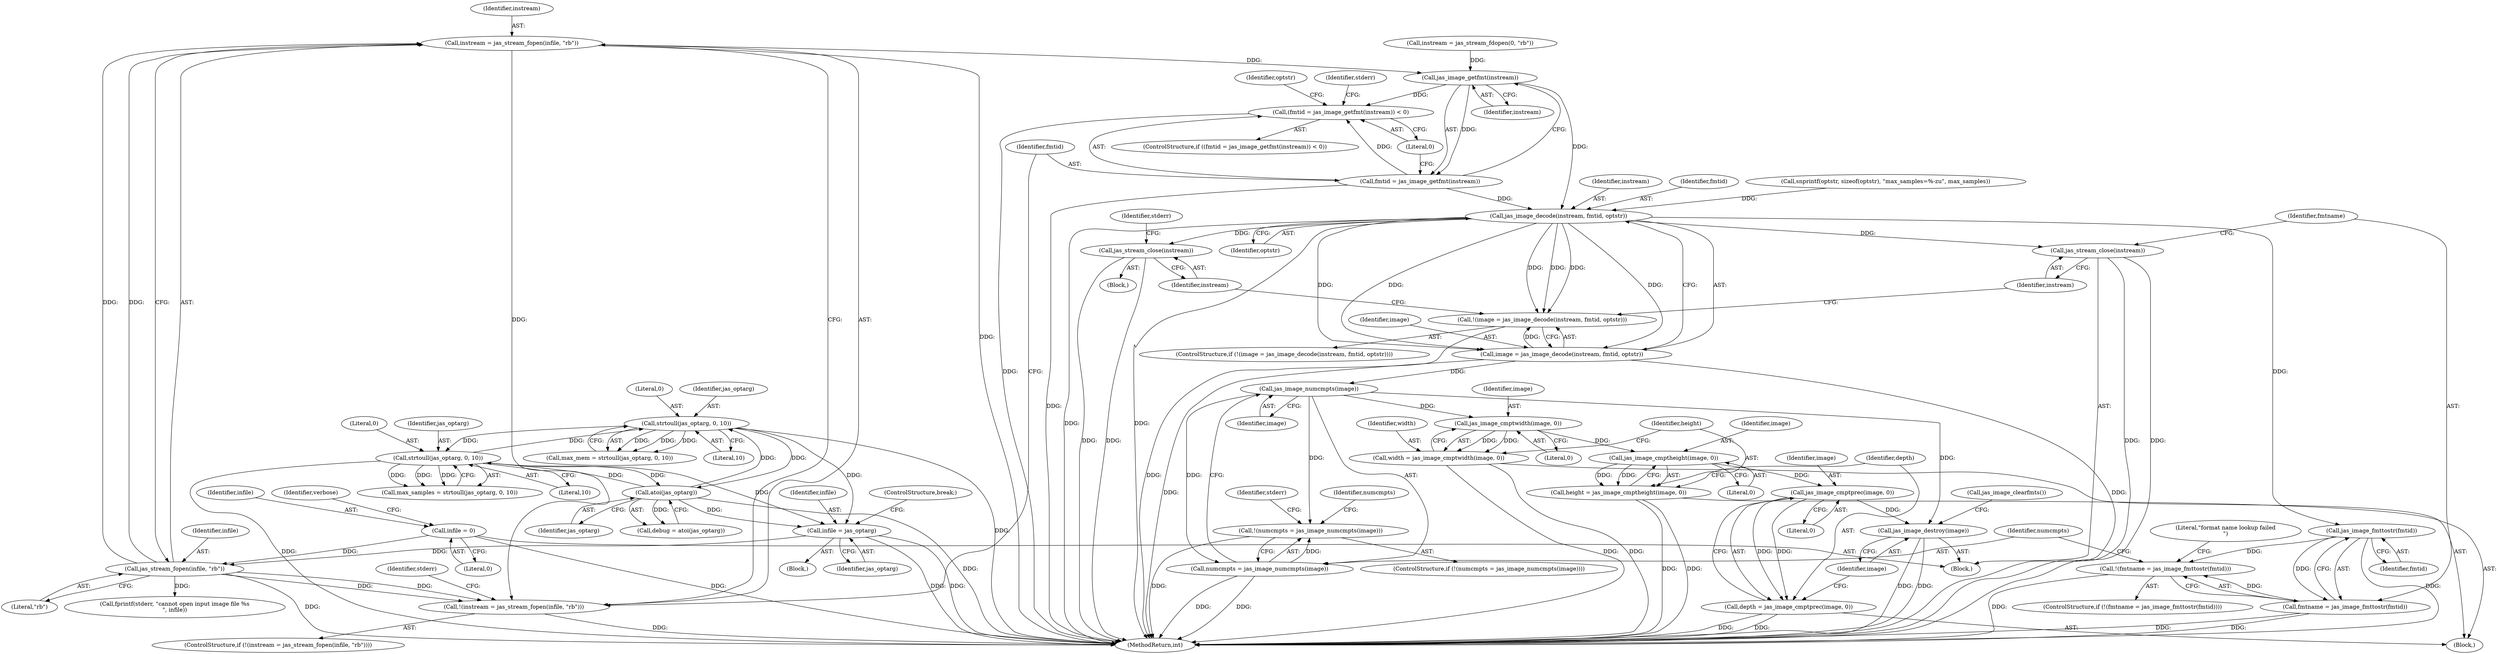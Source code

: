 digraph "0_jasper_d42b2388f7f8e0332c846675133acea151fc557a@API" {
"1000216" [label="(Call,instream = jas_stream_fopen(infile, \"rb\"))"];
"1000218" [label="(Call,jas_stream_fopen(infile, \"rb\"))"];
"1000139" [label="(Call,infile = 0)"];
"1000183" [label="(Call,infile = jas_optarg)"];
"1000198" [label="(Call,strtoull(jas_optarg, 0, 10))"];
"1000190" [label="(Call,strtoull(jas_optarg, 0, 10))"];
"1000179" [label="(Call,atoi(jas_optarg))"];
"1000215" [label="(Call,!(instream = jas_stream_fopen(infile, \"rb\")))"];
"1000247" [label="(Call,jas_image_getfmt(instream))"];
"1000244" [label="(Call,(fmtid = jas_image_getfmt(instream)) < 0)"];
"1000245" [label="(Call,fmtid = jas_image_getfmt(instream))"];
"1000264" [label="(Call,jas_image_decode(instream, fmtid, optstr))"];
"1000261" [label="(Call,!(image = jas_image_decode(instream, fmtid, optstr)))"];
"1000262" [label="(Call,image = jas_image_decode(instream, fmtid, optstr))"];
"1000293" [label="(Call,jas_image_numcmpts(image))"];
"1000290" [label="(Call,!(numcmpts = jas_image_numcmpts(image)))"];
"1000291" [label="(Call,numcmpts = jas_image_numcmpts(image))"];
"1000304" [label="(Call,jas_image_cmptwidth(image, 0))"];
"1000302" [label="(Call,width = jas_image_cmptwidth(image, 0))"];
"1000309" [label="(Call,jas_image_cmptheight(image, 0))"];
"1000307" [label="(Call,height = jas_image_cmptheight(image, 0))"];
"1000314" [label="(Call,jas_image_cmptprec(image, 0))"];
"1000312" [label="(Call,depth = jas_image_cmptprec(image, 0))"];
"1000328" [label="(Call,jas_image_destroy(image))"];
"1000269" [label="(Call,jas_stream_close(instream))"];
"1000276" [label="(Call,jas_stream_close(instream))"];
"1000282" [label="(Call,jas_image_fmttostr(fmtid))"];
"1000279" [label="(Call,!(fmtname = jas_image_fmttostr(fmtid)))"];
"1000280" [label="(Call,fmtname = jas_image_fmttostr(fmtid))"];
"1000183" [label="(Call,infile = jas_optarg)"];
"1000179" [label="(Call,atoi(jas_optarg))"];
"1000223" [label="(Identifier,stderr)"];
"1000141" [label="(Literal,0)"];
"1000143" [label="(Identifier,verbose)"];
"1000307" [label="(Call,height = jas_image_cmptheight(image, 0))"];
"1000191" [label="(Identifier,jas_optarg)"];
"1000302" [label="(Call,width = jas_image_cmptwidth(image, 0))"];
"1000140" [label="(Identifier,infile)"];
"1000220" [label="(Literal,\"rb\")"];
"1000311" [label="(Literal,0)"];
"1000272" [label="(Identifier,stderr)"];
"1000244" [label="(Call,(fmtid = jas_image_getfmt(instream)) < 0)"];
"1000196" [label="(Call,max_mem = strtoull(jas_optarg, 0, 10))"];
"1000330" [label="(Call,jas_image_clearfmts())"];
"1000185" [label="(Identifier,jas_optarg)"];
"1000304" [label="(Call,jas_image_cmptwidth(image, 0))"];
"1000139" [label="(Call,infile = 0)"];
"1000268" [label="(Block,)"];
"1000263" [label="(Identifier,image)"];
"1000199" [label="(Identifier,jas_optarg)"];
"1000193" [label="(Literal,10)"];
"1000306" [label="(Literal,0)"];
"1000281" [label="(Identifier,fmtname)"];
"1000280" [label="(Call,fmtname = jas_image_fmttostr(fmtid))"];
"1000276" [label="(Call,jas_stream_close(instream))"];
"1000163" [label="(Block,)"];
"1000190" [label="(Call,strtoull(jas_optarg, 0, 10))"];
"1000247" [label="(Call,jas_image_getfmt(instream))"];
"1000217" [label="(Identifier,instream)"];
"1000265" [label="(Identifier,instream)"];
"1000192" [label="(Literal,0)"];
"1000316" [label="(Literal,0)"];
"1000305" [label="(Identifier,image)"];
"1000186" [label="(ControlStructure,break;)"];
"1000292" [label="(Identifier,numcmpts)"];
"1000215" [label="(Call,!(instream = jas_stream_fopen(infile, \"rb\")))"];
"1000248" [label="(Identifier,instream)"];
"1000314" [label="(Call,jas_image_cmptprec(image, 0))"];
"1000232" [label="(Call,instream = jas_stream_fdopen(0, \"rb\"))"];
"1000270" [label="(Identifier,instream)"];
"1000266" [label="(Identifier,fmtid)"];
"1000267" [label="(Identifier,optstr)"];
"1000261" [label="(Call,!(image = jas_image_decode(instream, fmtid, optstr)))"];
"1000243" [label="(ControlStructure,if ((fmtid = jas_image_getfmt(instream)) < 0))"];
"1000269" [label="(Call,jas_stream_close(instream))"];
"1000309" [label="(Call,jas_image_cmptheight(image, 0))"];
"1000308" [label="(Identifier,height)"];
"1000201" [label="(Literal,10)"];
"1000262" [label="(Call,image = jas_image_decode(instream, fmtid, optstr))"];
"1000303" [label="(Identifier,width)"];
"1000333" [label="(MethodReturn,int)"];
"1000109" [label="(Block,)"];
"1000177" [label="(Call,debug = atoi(jas_optarg))"];
"1000246" [label="(Identifier,fmtid)"];
"1000290" [label="(Call,!(numcmpts = jas_image_numcmpts(image)))"];
"1000277" [label="(Identifier,instream)"];
"1000264" [label="(Call,jas_image_decode(instream, fmtid, optstr))"];
"1000180" [label="(Identifier,jas_optarg)"];
"1000297" [label="(Identifier,stderr)"];
"1000254" [label="(Call,snprintf(optstr, sizeof(optstr), \"max_samples=%-zu\", max_samples))"];
"1000249" [label="(Literal,0)"];
"1000289" [label="(ControlStructure,if (!(numcmpts = jas_image_numcmpts(image))))"];
"1000315" [label="(Identifier,image)"];
"1000310" [label="(Identifier,image)"];
"1000301" [label="(Block,)"];
"1000219" [label="(Identifier,infile)"];
"1000283" [label="(Identifier,fmtid)"];
"1000214" [label="(ControlStructure,if (!(instream = jas_stream_fopen(infile, \"rb\"))))"];
"1000198" [label="(Call,strtoull(jas_optarg, 0, 10))"];
"1000313" [label="(Identifier,depth)"];
"1000255" [label="(Identifier,optstr)"];
"1000279" [label="(Call,!(fmtname = jas_image_fmttostr(fmtid)))"];
"1000329" [label="(Identifier,image)"];
"1000188" [label="(Call,max_samples = strtoull(jas_optarg, 0, 10))"];
"1000222" [label="(Call,fprintf(stderr, \"cannot open input image file %s\n\", infile))"];
"1000200" [label="(Literal,0)"];
"1000278" [label="(ControlStructure,if (!(fmtname = jas_image_fmttostr(fmtid))))"];
"1000294" [label="(Identifier,image)"];
"1000328" [label="(Call,jas_image_destroy(image))"];
"1000218" [label="(Call,jas_stream_fopen(infile, \"rb\"))"];
"1000282" [label="(Call,jas_image_fmttostr(fmtid))"];
"1000286" [label="(Literal,\"format name lookup failed\n\")"];
"1000252" [label="(Identifier,stderr)"];
"1000293" [label="(Call,jas_image_numcmpts(image))"];
"1000291" [label="(Call,numcmpts = jas_image_numcmpts(image))"];
"1000245" [label="(Call,fmtid = jas_image_getfmt(instream))"];
"1000312" [label="(Call,depth = jas_image_cmptprec(image, 0))"];
"1000300" [label="(Identifier,numcmpts)"];
"1000260" [label="(ControlStructure,if (!(image = jas_image_decode(instream, fmtid, optstr))))"];
"1000216" [label="(Call,instream = jas_stream_fopen(infile, \"rb\"))"];
"1000184" [label="(Identifier,infile)"];
"1000216" -> "1000215"  [label="AST: "];
"1000216" -> "1000218"  [label="CFG: "];
"1000217" -> "1000216"  [label="AST: "];
"1000218" -> "1000216"  [label="AST: "];
"1000215" -> "1000216"  [label="CFG: "];
"1000216" -> "1000333"  [label="DDG: "];
"1000216" -> "1000215"  [label="DDG: "];
"1000218" -> "1000216"  [label="DDG: "];
"1000218" -> "1000216"  [label="DDG: "];
"1000216" -> "1000247"  [label="DDG: "];
"1000218" -> "1000220"  [label="CFG: "];
"1000219" -> "1000218"  [label="AST: "];
"1000220" -> "1000218"  [label="AST: "];
"1000218" -> "1000333"  [label="DDG: "];
"1000218" -> "1000215"  [label="DDG: "];
"1000218" -> "1000215"  [label="DDG: "];
"1000139" -> "1000218"  [label="DDG: "];
"1000183" -> "1000218"  [label="DDG: "];
"1000218" -> "1000222"  [label="DDG: "];
"1000139" -> "1000109"  [label="AST: "];
"1000139" -> "1000141"  [label="CFG: "];
"1000140" -> "1000139"  [label="AST: "];
"1000141" -> "1000139"  [label="AST: "];
"1000143" -> "1000139"  [label="CFG: "];
"1000139" -> "1000333"  [label="DDG: "];
"1000183" -> "1000163"  [label="AST: "];
"1000183" -> "1000185"  [label="CFG: "];
"1000184" -> "1000183"  [label="AST: "];
"1000185" -> "1000183"  [label="AST: "];
"1000186" -> "1000183"  [label="CFG: "];
"1000183" -> "1000333"  [label="DDG: "];
"1000183" -> "1000333"  [label="DDG: "];
"1000198" -> "1000183"  [label="DDG: "];
"1000190" -> "1000183"  [label="DDG: "];
"1000179" -> "1000183"  [label="DDG: "];
"1000198" -> "1000196"  [label="AST: "];
"1000198" -> "1000201"  [label="CFG: "];
"1000199" -> "1000198"  [label="AST: "];
"1000200" -> "1000198"  [label="AST: "];
"1000201" -> "1000198"  [label="AST: "];
"1000196" -> "1000198"  [label="CFG: "];
"1000198" -> "1000333"  [label="DDG: "];
"1000198" -> "1000179"  [label="DDG: "];
"1000198" -> "1000190"  [label="DDG: "];
"1000198" -> "1000196"  [label="DDG: "];
"1000198" -> "1000196"  [label="DDG: "];
"1000198" -> "1000196"  [label="DDG: "];
"1000190" -> "1000198"  [label="DDG: "];
"1000179" -> "1000198"  [label="DDG: "];
"1000190" -> "1000188"  [label="AST: "];
"1000190" -> "1000193"  [label="CFG: "];
"1000191" -> "1000190"  [label="AST: "];
"1000192" -> "1000190"  [label="AST: "];
"1000193" -> "1000190"  [label="AST: "];
"1000188" -> "1000190"  [label="CFG: "];
"1000190" -> "1000333"  [label="DDG: "];
"1000190" -> "1000179"  [label="DDG: "];
"1000190" -> "1000188"  [label="DDG: "];
"1000190" -> "1000188"  [label="DDG: "];
"1000190" -> "1000188"  [label="DDG: "];
"1000179" -> "1000190"  [label="DDG: "];
"1000179" -> "1000177"  [label="AST: "];
"1000179" -> "1000180"  [label="CFG: "];
"1000180" -> "1000179"  [label="AST: "];
"1000177" -> "1000179"  [label="CFG: "];
"1000179" -> "1000333"  [label="DDG: "];
"1000179" -> "1000177"  [label="DDG: "];
"1000215" -> "1000214"  [label="AST: "];
"1000223" -> "1000215"  [label="CFG: "];
"1000246" -> "1000215"  [label="CFG: "];
"1000215" -> "1000333"  [label="DDG: "];
"1000247" -> "1000245"  [label="AST: "];
"1000247" -> "1000248"  [label="CFG: "];
"1000248" -> "1000247"  [label="AST: "];
"1000245" -> "1000247"  [label="CFG: "];
"1000247" -> "1000244"  [label="DDG: "];
"1000247" -> "1000245"  [label="DDG: "];
"1000232" -> "1000247"  [label="DDG: "];
"1000247" -> "1000264"  [label="DDG: "];
"1000244" -> "1000243"  [label="AST: "];
"1000244" -> "1000249"  [label="CFG: "];
"1000245" -> "1000244"  [label="AST: "];
"1000249" -> "1000244"  [label="AST: "];
"1000252" -> "1000244"  [label="CFG: "];
"1000255" -> "1000244"  [label="CFG: "];
"1000244" -> "1000333"  [label="DDG: "];
"1000245" -> "1000244"  [label="DDG: "];
"1000246" -> "1000245"  [label="AST: "];
"1000249" -> "1000245"  [label="CFG: "];
"1000245" -> "1000333"  [label="DDG: "];
"1000245" -> "1000264"  [label="DDG: "];
"1000264" -> "1000262"  [label="AST: "];
"1000264" -> "1000267"  [label="CFG: "];
"1000265" -> "1000264"  [label="AST: "];
"1000266" -> "1000264"  [label="AST: "];
"1000267" -> "1000264"  [label="AST: "];
"1000262" -> "1000264"  [label="CFG: "];
"1000264" -> "1000333"  [label="DDG: "];
"1000264" -> "1000333"  [label="DDG: "];
"1000264" -> "1000261"  [label="DDG: "];
"1000264" -> "1000261"  [label="DDG: "];
"1000264" -> "1000261"  [label="DDG: "];
"1000264" -> "1000262"  [label="DDG: "];
"1000264" -> "1000262"  [label="DDG: "];
"1000264" -> "1000262"  [label="DDG: "];
"1000254" -> "1000264"  [label="DDG: "];
"1000264" -> "1000269"  [label="DDG: "];
"1000264" -> "1000276"  [label="DDG: "];
"1000264" -> "1000282"  [label="DDG: "];
"1000261" -> "1000260"  [label="AST: "];
"1000261" -> "1000262"  [label="CFG: "];
"1000262" -> "1000261"  [label="AST: "];
"1000270" -> "1000261"  [label="CFG: "];
"1000277" -> "1000261"  [label="CFG: "];
"1000261" -> "1000333"  [label="DDG: "];
"1000262" -> "1000261"  [label="DDG: "];
"1000263" -> "1000262"  [label="AST: "];
"1000262" -> "1000333"  [label="DDG: "];
"1000262" -> "1000333"  [label="DDG: "];
"1000262" -> "1000293"  [label="DDG: "];
"1000293" -> "1000291"  [label="AST: "];
"1000293" -> "1000294"  [label="CFG: "];
"1000294" -> "1000293"  [label="AST: "];
"1000291" -> "1000293"  [label="CFG: "];
"1000293" -> "1000290"  [label="DDG: "];
"1000293" -> "1000291"  [label="DDG: "];
"1000293" -> "1000304"  [label="DDG: "];
"1000293" -> "1000328"  [label="DDG: "];
"1000290" -> "1000289"  [label="AST: "];
"1000290" -> "1000291"  [label="CFG: "];
"1000291" -> "1000290"  [label="AST: "];
"1000297" -> "1000290"  [label="CFG: "];
"1000300" -> "1000290"  [label="CFG: "];
"1000290" -> "1000333"  [label="DDG: "];
"1000291" -> "1000290"  [label="DDG: "];
"1000292" -> "1000291"  [label="AST: "];
"1000291" -> "1000333"  [label="DDG: "];
"1000291" -> "1000333"  [label="DDG: "];
"1000304" -> "1000302"  [label="AST: "];
"1000304" -> "1000306"  [label="CFG: "];
"1000305" -> "1000304"  [label="AST: "];
"1000306" -> "1000304"  [label="AST: "];
"1000302" -> "1000304"  [label="CFG: "];
"1000304" -> "1000302"  [label="DDG: "];
"1000304" -> "1000302"  [label="DDG: "];
"1000304" -> "1000309"  [label="DDG: "];
"1000302" -> "1000301"  [label="AST: "];
"1000303" -> "1000302"  [label="AST: "];
"1000308" -> "1000302"  [label="CFG: "];
"1000302" -> "1000333"  [label="DDG: "];
"1000302" -> "1000333"  [label="DDG: "];
"1000309" -> "1000307"  [label="AST: "];
"1000309" -> "1000311"  [label="CFG: "];
"1000310" -> "1000309"  [label="AST: "];
"1000311" -> "1000309"  [label="AST: "];
"1000307" -> "1000309"  [label="CFG: "];
"1000309" -> "1000307"  [label="DDG: "];
"1000309" -> "1000307"  [label="DDG: "];
"1000309" -> "1000314"  [label="DDG: "];
"1000307" -> "1000301"  [label="AST: "];
"1000308" -> "1000307"  [label="AST: "];
"1000313" -> "1000307"  [label="CFG: "];
"1000307" -> "1000333"  [label="DDG: "];
"1000307" -> "1000333"  [label="DDG: "];
"1000314" -> "1000312"  [label="AST: "];
"1000314" -> "1000316"  [label="CFG: "];
"1000315" -> "1000314"  [label="AST: "];
"1000316" -> "1000314"  [label="AST: "];
"1000312" -> "1000314"  [label="CFG: "];
"1000314" -> "1000312"  [label="DDG: "];
"1000314" -> "1000312"  [label="DDG: "];
"1000314" -> "1000328"  [label="DDG: "];
"1000312" -> "1000301"  [label="AST: "];
"1000313" -> "1000312"  [label="AST: "];
"1000329" -> "1000312"  [label="CFG: "];
"1000312" -> "1000333"  [label="DDG: "];
"1000312" -> "1000333"  [label="DDG: "];
"1000328" -> "1000109"  [label="AST: "];
"1000328" -> "1000329"  [label="CFG: "];
"1000329" -> "1000328"  [label="AST: "];
"1000330" -> "1000328"  [label="CFG: "];
"1000328" -> "1000333"  [label="DDG: "];
"1000328" -> "1000333"  [label="DDG: "];
"1000269" -> "1000268"  [label="AST: "];
"1000269" -> "1000270"  [label="CFG: "];
"1000270" -> "1000269"  [label="AST: "];
"1000272" -> "1000269"  [label="CFG: "];
"1000269" -> "1000333"  [label="DDG: "];
"1000269" -> "1000333"  [label="DDG: "];
"1000276" -> "1000109"  [label="AST: "];
"1000276" -> "1000277"  [label="CFG: "];
"1000277" -> "1000276"  [label="AST: "];
"1000281" -> "1000276"  [label="CFG: "];
"1000276" -> "1000333"  [label="DDG: "];
"1000276" -> "1000333"  [label="DDG: "];
"1000282" -> "1000280"  [label="AST: "];
"1000282" -> "1000283"  [label="CFG: "];
"1000283" -> "1000282"  [label="AST: "];
"1000280" -> "1000282"  [label="CFG: "];
"1000282" -> "1000333"  [label="DDG: "];
"1000282" -> "1000279"  [label="DDG: "];
"1000282" -> "1000280"  [label="DDG: "];
"1000279" -> "1000278"  [label="AST: "];
"1000279" -> "1000280"  [label="CFG: "];
"1000280" -> "1000279"  [label="AST: "];
"1000286" -> "1000279"  [label="CFG: "];
"1000292" -> "1000279"  [label="CFG: "];
"1000279" -> "1000333"  [label="DDG: "];
"1000280" -> "1000279"  [label="DDG: "];
"1000281" -> "1000280"  [label="AST: "];
"1000280" -> "1000333"  [label="DDG: "];
"1000280" -> "1000333"  [label="DDG: "];
}
